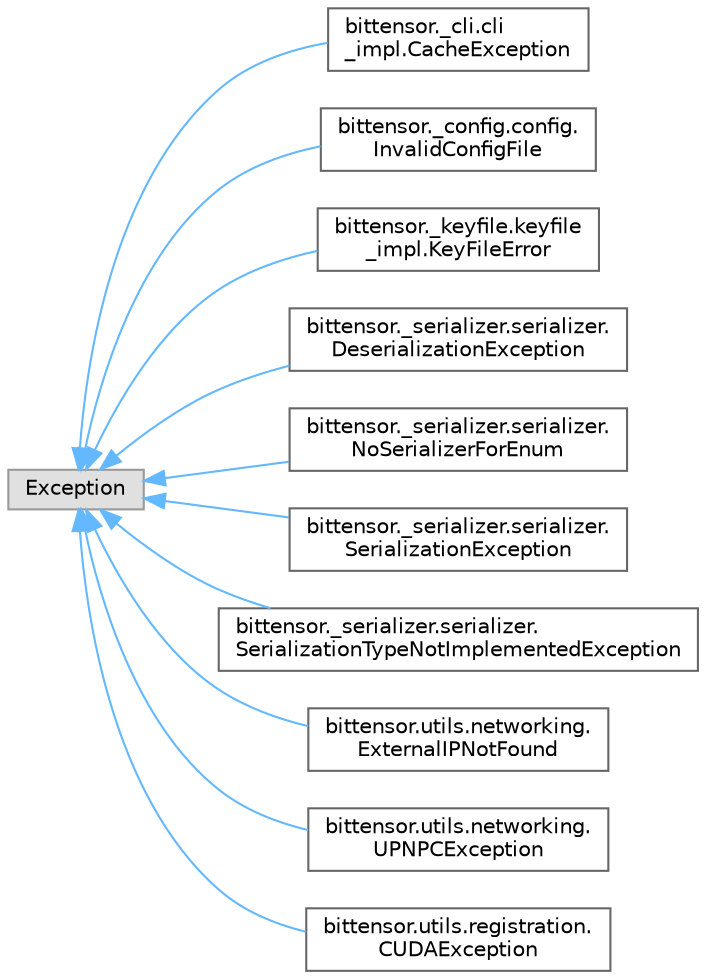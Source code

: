 digraph "Graphical Class Hierarchy"
{
 // LATEX_PDF_SIZE
  bgcolor="transparent";
  edge [fontname=Helvetica,fontsize=10,labelfontname=Helvetica,labelfontsize=10];
  node [fontname=Helvetica,fontsize=10,shape=box,height=0.2,width=0.4];
  rankdir="LR";
  Node0 [label="Exception",height=0.2,width=0.4,color="grey60", fillcolor="#E0E0E0", style="filled",tooltip=" "];
  Node0 -> Node1 [dir="back",color="steelblue1",style="solid"];
  Node1 [label="bittensor._cli.cli\l_impl.CacheException",height=0.2,width=0.4,color="grey40", fillcolor="white", style="filled",URL="$classbittensor_1_1__cli_1_1cli__impl_1_1_cache_exception.html",tooltip=" "];
  Node0 -> Node2 [dir="back",color="steelblue1",style="solid"];
  Node2 [label="bittensor._config.config.\lInvalidConfigFile",height=0.2,width=0.4,color="grey40", fillcolor="white", style="filled",URL="$classbittensor_1_1__config_1_1config_1_1_invalid_config_file.html",tooltip=" "];
  Node0 -> Node3 [dir="back",color="steelblue1",style="solid"];
  Node3 [label="bittensor._keyfile.keyfile\l_impl.KeyFileError",height=0.2,width=0.4,color="grey40", fillcolor="white", style="filled",URL="$classbittensor_1_1__keyfile_1_1keyfile__impl_1_1_key_file_error.html",tooltip=" "];
  Node0 -> Node4 [dir="back",color="steelblue1",style="solid"];
  Node4 [label="bittensor._serializer.serializer.\lDeserializationException",height=0.2,width=0.4,color="grey40", fillcolor="white", style="filled",URL="$classbittensor_1_1__serializer_1_1serializer_1_1_deserialization_exception.html",tooltip=" "];
  Node0 -> Node5 [dir="back",color="steelblue1",style="solid"];
  Node5 [label="bittensor._serializer.serializer.\lNoSerializerForEnum",height=0.2,width=0.4,color="grey40", fillcolor="white", style="filled",URL="$classbittensor_1_1__serializer_1_1serializer_1_1_no_serializer_for_enum.html",tooltip=" "];
  Node0 -> Node6 [dir="back",color="steelblue1",style="solid"];
  Node6 [label="bittensor._serializer.serializer.\lSerializationException",height=0.2,width=0.4,color="grey40", fillcolor="white", style="filled",URL="$classbittensor_1_1__serializer_1_1serializer_1_1_serialization_exception.html",tooltip=" "];
  Node0 -> Node7 [dir="back",color="steelblue1",style="solid"];
  Node7 [label="bittensor._serializer.serializer.\lSerializationTypeNotImplementedException",height=0.2,width=0.4,color="grey40", fillcolor="white", style="filled",URL="$classbittensor_1_1__serializer_1_1serializer_1_1_serialization_type_not_implemented_exception.html",tooltip=" "];
  Node0 -> Node8 [dir="back",color="steelblue1",style="solid"];
  Node8 [label="bittensor.utils.networking.\lExternalIPNotFound",height=0.2,width=0.4,color="grey40", fillcolor="white", style="filled",URL="$classbittensor_1_1utils_1_1networking_1_1_external_i_p_not_found.html",tooltip=" "];
  Node0 -> Node9 [dir="back",color="steelblue1",style="solid"];
  Node9 [label="bittensor.utils.networking.\lUPNPCException",height=0.2,width=0.4,color="grey40", fillcolor="white", style="filled",URL="$classbittensor_1_1utils_1_1networking_1_1_u_p_n_p_c_exception.html",tooltip=" "];
  Node0 -> Node10 [dir="back",color="steelblue1",style="solid"];
  Node10 [label="bittensor.utils.registration.\lCUDAException",height=0.2,width=0.4,color="grey40", fillcolor="white", style="filled",URL="$classbittensor_1_1utils_1_1registration_1_1_c_u_d_a_exception.html",tooltip=" "];
}
